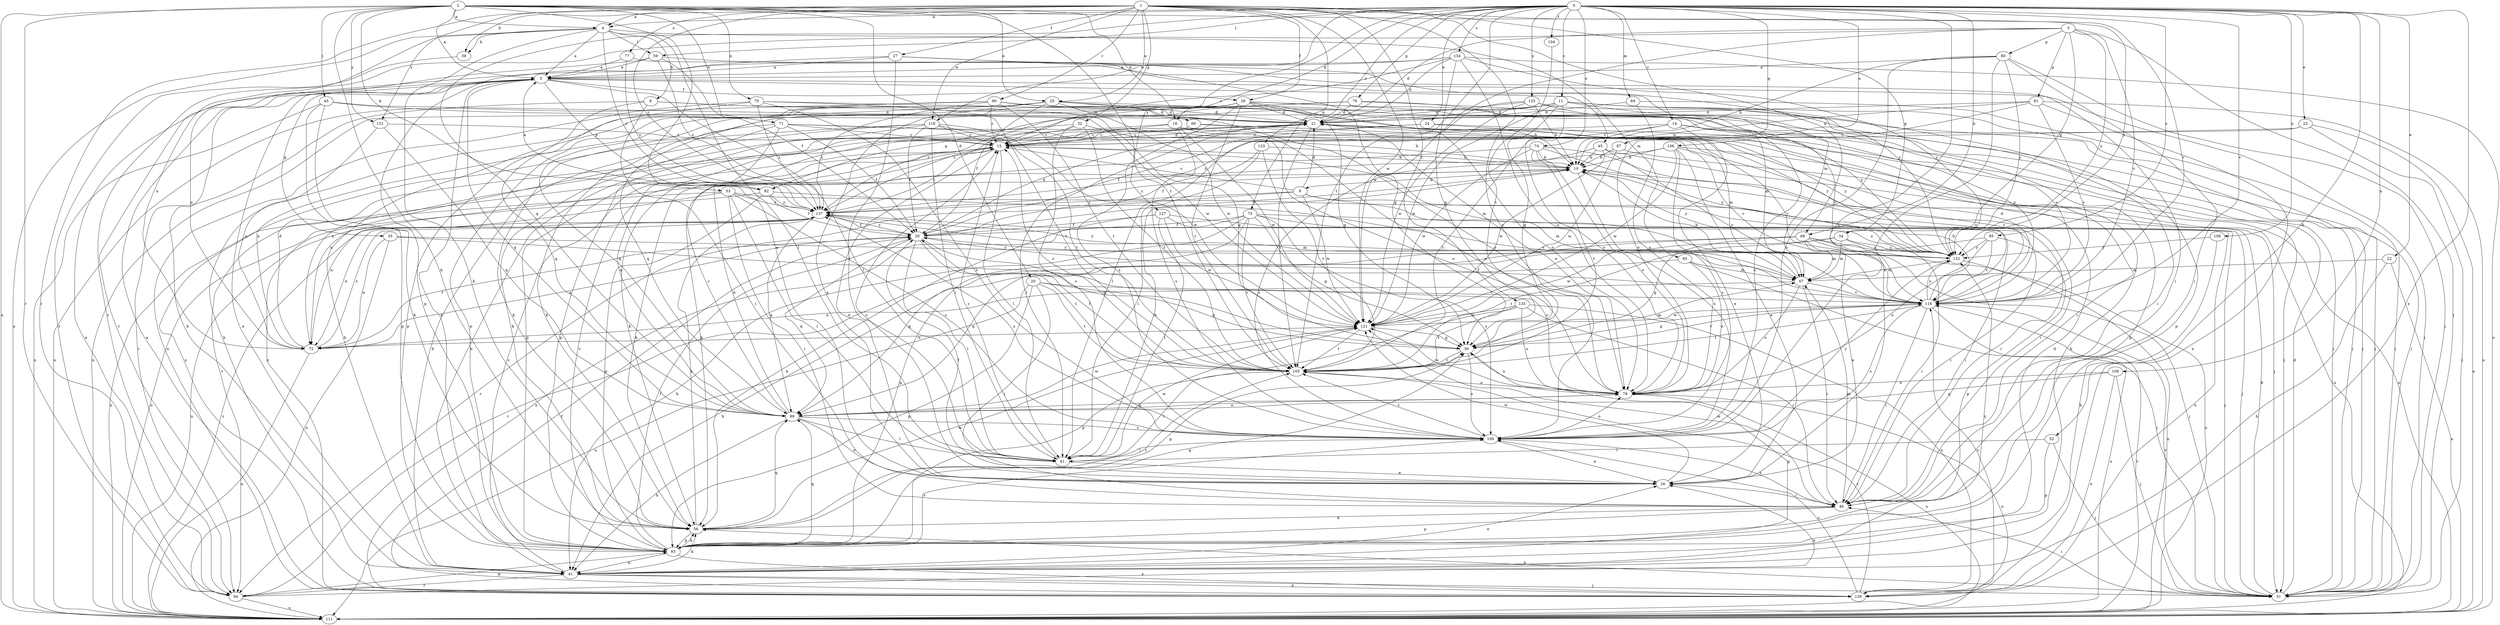 strict digraph  {
0;
1;
2;
3;
4;
5;
8;
9;
10;
11;
14;
15;
18;
20;
21;
22;
23;
24;
25;
26;
27;
28;
30;
32;
34;
35;
36;
39;
41;
43;
45;
46;
51;
52;
53;
56;
59;
61;
64;
65;
66;
67;
69;
70;
71;
72;
74;
75;
77;
78;
79;
80;
81;
82;
83;
87;
89;
90;
94;
95;
100;
104;
105;
106;
108;
109;
111;
116;
118;
121;
125;
126;
127;
131;
132;
133;
134;
135;
137;
0 -> 4  [label=a];
0 -> 11  [label=c];
0 -> 14  [label=c];
0 -> 18  [label=d];
0 -> 22  [label=e];
0 -> 23  [label=e];
0 -> 24  [label=e];
0 -> 39  [label=h];
0 -> 52  [label=k];
0 -> 59  [label=l];
0 -> 64  [label=m];
0 -> 69  [label=n];
0 -> 74  [label=o];
0 -> 79  [label=p];
0 -> 87  [label=q];
0 -> 89  [label=q];
0 -> 95  [label=s];
0 -> 100  [label=s];
0 -> 104  [label=t];
0 -> 105  [label=t];
0 -> 106  [label=u];
0 -> 108  [label=u];
0 -> 109  [label=u];
0 -> 116  [label=v];
0 -> 118  [label=w];
0 -> 125  [label=x];
0 -> 126  [label=x];
0 -> 127  [label=y];
0 -> 133  [label=z];
0 -> 134  [label=z];
1 -> 4  [label=a];
1 -> 25  [label=e];
1 -> 27  [label=f];
1 -> 28  [label=f];
1 -> 32  [label=g];
1 -> 34  [label=g];
1 -> 69  [label=n];
1 -> 75  [label=o];
1 -> 77  [label=o];
1 -> 90  [label=r];
1 -> 94  [label=r];
1 -> 100  [label=s];
1 -> 116  [label=v];
1 -> 118  [label=w];
1 -> 121  [label=w];
1 -> 131  [label=y];
1 -> 135  [label=z];
1 -> 137  [label=z];
2 -> 4  [label=a];
2 -> 5  [label=a];
2 -> 18  [label=d];
2 -> 20  [label=d];
2 -> 25  [label=e];
2 -> 26  [label=e];
2 -> 43  [label=i];
2 -> 53  [label=k];
2 -> 56  [label=k];
2 -> 70  [label=n];
2 -> 71  [label=n];
2 -> 94  [label=r];
2 -> 105  [label=t];
2 -> 111  [label=u];
2 -> 131  [label=y];
2 -> 132  [label=y];
3 -> 21  [label=d];
3 -> 34  [label=g];
3 -> 51  [label=j];
3 -> 80  [label=p];
3 -> 81  [label=p];
3 -> 94  [label=r];
3 -> 116  [label=v];
3 -> 121  [label=w];
3 -> 132  [label=y];
4 -> 5  [label=a];
4 -> 8  [label=b];
4 -> 39  [label=h];
4 -> 56  [label=k];
4 -> 59  [label=l];
4 -> 61  [label=l];
4 -> 65  [label=m];
4 -> 72  [label=n];
4 -> 111  [label=u];
4 -> 137  [label=z];
5 -> 28  [label=f];
5 -> 35  [label=g];
5 -> 41  [label=h];
5 -> 45  [label=i];
5 -> 51  [label=j];
5 -> 61  [label=l];
5 -> 82  [label=p];
5 -> 89  [label=q];
8 -> 36  [label=g];
8 -> 46  [label=i];
8 -> 66  [label=m];
8 -> 89  [label=q];
8 -> 94  [label=r];
9 -> 15  [label=c];
9 -> 21  [label=d];
9 -> 46  [label=i];
9 -> 67  [label=m];
9 -> 94  [label=r];
9 -> 121  [label=w];
9 -> 137  [label=z];
10 -> 9  [label=b];
10 -> 46  [label=i];
10 -> 100  [label=s];
10 -> 132  [label=y];
10 -> 137  [label=z];
11 -> 21  [label=d];
11 -> 36  [label=g];
11 -> 46  [label=i];
11 -> 51  [label=j];
11 -> 78  [label=o];
11 -> 82  [label=p];
11 -> 83  [label=p];
11 -> 116  [label=v];
11 -> 121  [label=w];
11 -> 137  [label=z];
14 -> 15  [label=c];
14 -> 26  [label=e];
14 -> 46  [label=i];
14 -> 72  [label=n];
14 -> 83  [label=p];
14 -> 105  [label=t];
15 -> 10  [label=b];
15 -> 21  [label=d];
15 -> 26  [label=e];
15 -> 56  [label=k];
15 -> 61  [label=l];
15 -> 67  [label=m];
15 -> 94  [label=r];
15 -> 137  [label=z];
18 -> 15  [label=c];
18 -> 41  [label=h];
18 -> 67  [label=m];
18 -> 78  [label=o];
18 -> 100  [label=s];
18 -> 121  [label=w];
20 -> 36  [label=g];
20 -> 46  [label=i];
20 -> 83  [label=p];
20 -> 105  [label=t];
20 -> 111  [label=u];
20 -> 116  [label=v];
21 -> 15  [label=c];
21 -> 51  [label=j];
21 -> 56  [label=k];
21 -> 61  [label=l];
21 -> 78  [label=o];
21 -> 105  [label=t];
22 -> 41  [label=h];
22 -> 67  [label=m];
22 -> 111  [label=u];
23 -> 15  [label=c];
23 -> 51  [label=j];
23 -> 111  [label=u];
23 -> 137  [label=z];
24 -> 15  [label=c];
24 -> 30  [label=f];
24 -> 41  [label=h];
24 -> 132  [label=y];
25 -> 10  [label=b];
25 -> 21  [label=d];
25 -> 26  [label=e];
25 -> 30  [label=f];
25 -> 41  [label=h];
25 -> 67  [label=m];
25 -> 83  [label=p];
25 -> 89  [label=q];
25 -> 121  [label=w];
25 -> 132  [label=y];
26 -> 15  [label=c];
26 -> 30  [label=f];
26 -> 46  [label=i];
26 -> 121  [label=w];
27 -> 5  [label=a];
27 -> 36  [label=g];
27 -> 61  [label=l];
27 -> 83  [label=p];
27 -> 132  [label=y];
28 -> 21  [label=d];
28 -> 36  [label=g];
28 -> 51  [label=j];
28 -> 56  [label=k];
28 -> 78  [label=o];
28 -> 89  [label=q];
28 -> 100  [label=s];
28 -> 105  [label=t];
28 -> 111  [label=u];
28 -> 116  [label=v];
30 -> 10  [label=b];
30 -> 21  [label=d];
30 -> 36  [label=g];
30 -> 61  [label=l];
30 -> 72  [label=n];
30 -> 89  [label=q];
30 -> 105  [label=t];
30 -> 132  [label=y];
30 -> 137  [label=z];
32 -> 15  [label=c];
32 -> 78  [label=o];
32 -> 100  [label=s];
32 -> 105  [label=t];
32 -> 126  [label=x];
34 -> 46  [label=i];
34 -> 67  [label=m];
34 -> 105  [label=t];
34 -> 121  [label=w];
34 -> 132  [label=y];
35 -> 72  [label=n];
35 -> 78  [label=o];
35 -> 111  [label=u];
35 -> 132  [label=y];
36 -> 67  [label=m];
36 -> 78  [label=o];
36 -> 100  [label=s];
36 -> 105  [label=t];
36 -> 116  [label=v];
39 -> 94  [label=r];
41 -> 5  [label=a];
41 -> 15  [label=c];
41 -> 21  [label=d];
41 -> 26  [label=e];
41 -> 36  [label=g];
41 -> 51  [label=j];
41 -> 56  [label=k];
41 -> 94  [label=r];
41 -> 126  [label=x];
41 -> 132  [label=y];
43 -> 21  [label=d];
43 -> 56  [label=k];
43 -> 83  [label=p];
43 -> 111  [label=u];
43 -> 121  [label=w];
45 -> 10  [label=b];
45 -> 51  [label=j];
45 -> 100  [label=s];
45 -> 116  [label=v];
45 -> 121  [label=w];
46 -> 56  [label=k];
46 -> 67  [label=m];
46 -> 83  [label=p];
46 -> 100  [label=s];
46 -> 121  [label=w];
51 -> 10  [label=b];
51 -> 21  [label=d];
51 -> 46  [label=i];
51 -> 56  [label=k];
51 -> 116  [label=v];
52 -> 51  [label=j];
52 -> 61  [label=l];
52 -> 83  [label=p];
53 -> 46  [label=i];
53 -> 51  [label=j];
53 -> 61  [label=l];
53 -> 72  [label=n];
53 -> 100  [label=s];
53 -> 111  [label=u];
53 -> 137  [label=z];
56 -> 36  [label=g];
56 -> 83  [label=p];
56 -> 89  [label=q];
56 -> 105  [label=t];
56 -> 121  [label=w];
56 -> 137  [label=z];
59 -> 5  [label=a];
59 -> 30  [label=f];
59 -> 46  [label=i];
59 -> 72  [label=n];
59 -> 137  [label=z];
61 -> 10  [label=b];
61 -> 15  [label=c];
61 -> 26  [label=e];
61 -> 121  [label=w];
64 -> 21  [label=d];
64 -> 51  [label=j];
64 -> 78  [label=o];
65 -> 41  [label=h];
65 -> 51  [label=j];
65 -> 67  [label=m];
65 -> 78  [label=o];
66 -> 15  [label=c];
66 -> 83  [label=p];
66 -> 116  [label=v];
66 -> 132  [label=y];
67 -> 10  [label=b];
67 -> 46  [label=i];
67 -> 72  [label=n];
67 -> 78  [label=o];
67 -> 116  [label=v];
69 -> 26  [label=e];
69 -> 36  [label=g];
69 -> 51  [label=j];
69 -> 67  [label=m];
69 -> 89  [label=q];
69 -> 94  [label=r];
69 -> 111  [label=u];
69 -> 132  [label=y];
70 -> 21  [label=d];
70 -> 83  [label=p];
70 -> 100  [label=s];
70 -> 105  [label=t];
70 -> 126  [label=x];
70 -> 137  [label=z];
71 -> 10  [label=b];
71 -> 15  [label=c];
71 -> 30  [label=f];
71 -> 56  [label=k];
71 -> 72  [label=n];
71 -> 89  [label=q];
71 -> 116  [label=v];
72 -> 21  [label=d];
72 -> 30  [label=f];
72 -> 111  [label=u];
72 -> 137  [label=z];
74 -> 10  [label=b];
74 -> 56  [label=k];
74 -> 78  [label=o];
74 -> 105  [label=t];
74 -> 116  [label=v];
74 -> 121  [label=w];
74 -> 132  [label=y];
75 -> 30  [label=f];
75 -> 36  [label=g];
75 -> 41  [label=h];
75 -> 46  [label=i];
75 -> 51  [label=j];
75 -> 83  [label=p];
75 -> 100  [label=s];
75 -> 105  [label=t];
75 -> 126  [label=x];
77 -> 5  [label=a];
77 -> 67  [label=m];
77 -> 137  [label=z];
78 -> 89  [label=q];
78 -> 111  [label=u];
78 -> 121  [label=w];
79 -> 21  [label=d];
79 -> 51  [label=j];
79 -> 56  [label=k];
79 -> 100  [label=s];
79 -> 137  [label=z];
80 -> 5  [label=a];
80 -> 10  [label=b];
80 -> 26  [label=e];
80 -> 46  [label=i];
80 -> 51  [label=j];
80 -> 100  [label=s];
80 -> 132  [label=y];
81 -> 10  [label=b];
81 -> 21  [label=d];
81 -> 78  [label=o];
81 -> 111  [label=u];
81 -> 116  [label=v];
81 -> 126  [label=x];
82 -> 5  [label=a];
82 -> 30  [label=f];
82 -> 83  [label=p];
82 -> 111  [label=u];
82 -> 116  [label=v];
82 -> 137  [label=z];
83 -> 5  [label=a];
83 -> 15  [label=c];
83 -> 30  [label=f];
83 -> 36  [label=g];
83 -> 41  [label=h];
83 -> 56  [label=k];
83 -> 89  [label=q];
83 -> 100  [label=s];
83 -> 126  [label=x];
87 -> 10  [label=b];
87 -> 111  [label=u];
87 -> 121  [label=w];
89 -> 10  [label=b];
89 -> 15  [label=c];
89 -> 26  [label=e];
89 -> 41  [label=h];
89 -> 61  [label=l];
89 -> 78  [label=o];
89 -> 100  [label=s];
89 -> 121  [label=w];
90 -> 15  [label=c];
90 -> 21  [label=d];
90 -> 41  [label=h];
90 -> 51  [label=j];
90 -> 78  [label=o];
90 -> 105  [label=t];
90 -> 111  [label=u];
90 -> 137  [label=z];
94 -> 5  [label=a];
94 -> 26  [label=e];
94 -> 83  [label=p];
94 -> 111  [label=u];
95 -> 78  [label=o];
95 -> 83  [label=p];
95 -> 89  [label=q];
95 -> 116  [label=v];
95 -> 132  [label=y];
100 -> 26  [label=e];
100 -> 61  [label=l];
100 -> 78  [label=o];
100 -> 105  [label=t];
100 -> 132  [label=y];
100 -> 137  [label=z];
104 -> 105  [label=t];
105 -> 15  [label=c];
105 -> 30  [label=f];
105 -> 61  [label=l];
105 -> 78  [label=o];
106 -> 10  [label=b];
106 -> 26  [label=e];
106 -> 72  [label=n];
106 -> 100  [label=s];
106 -> 111  [label=u];
106 -> 116  [label=v];
106 -> 121  [label=w];
108 -> 41  [label=h];
108 -> 132  [label=y];
109 -> 51  [label=j];
109 -> 78  [label=o];
109 -> 89  [label=q];
109 -> 126  [label=x];
111 -> 78  [label=o];
111 -> 116  [label=v];
111 -> 137  [label=z];
116 -> 10  [label=b];
116 -> 21  [label=d];
116 -> 30  [label=f];
116 -> 36  [label=g];
116 -> 46  [label=i];
116 -> 100  [label=s];
116 -> 105  [label=t];
116 -> 111  [label=u];
116 -> 121  [label=w];
116 -> 132  [label=y];
118 -> 15  [label=c];
118 -> 30  [label=f];
118 -> 41  [label=h];
118 -> 61  [label=l];
118 -> 83  [label=p];
118 -> 105  [label=t];
118 -> 121  [label=w];
118 -> 126  [label=x];
121 -> 36  [label=g];
121 -> 72  [label=n];
121 -> 105  [label=t];
125 -> 10  [label=b];
125 -> 21  [label=d];
125 -> 51  [label=j];
125 -> 61  [label=l];
125 -> 116  [label=v];
125 -> 121  [label=w];
126 -> 5  [label=a];
126 -> 30  [label=f];
126 -> 100  [label=s];
126 -> 105  [label=t];
126 -> 116  [label=v];
127 -> 30  [label=f];
127 -> 46  [label=i];
127 -> 56  [label=k];
127 -> 61  [label=l];
127 -> 121  [label=w];
127 -> 126  [label=x];
131 -> 15  [label=c];
131 -> 72  [label=n];
131 -> 89  [label=q];
132 -> 67  [label=m];
132 -> 111  [label=u];
132 -> 137  [label=z];
133 -> 10  [label=b];
133 -> 30  [label=f];
133 -> 61  [label=l];
133 -> 105  [label=t];
134 -> 5  [label=a];
134 -> 15  [label=c];
134 -> 21  [label=d];
134 -> 36  [label=g];
134 -> 78  [label=o];
134 -> 94  [label=r];
134 -> 111  [label=u];
134 -> 132  [label=y];
135 -> 46  [label=i];
135 -> 78  [label=o];
135 -> 83  [label=p];
135 -> 105  [label=t];
135 -> 121  [label=w];
135 -> 126  [label=x];
137 -> 30  [label=f];
137 -> 67  [label=m];
137 -> 72  [label=n];
137 -> 89  [label=q];
137 -> 111  [label=u];
137 -> 132  [label=y];
}
